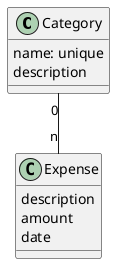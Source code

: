 @startuml
class Category {
    name: unique
    description
}

class Expense {
    description
    amount
    date
}

Category "0"--"n" Expense
@enduml